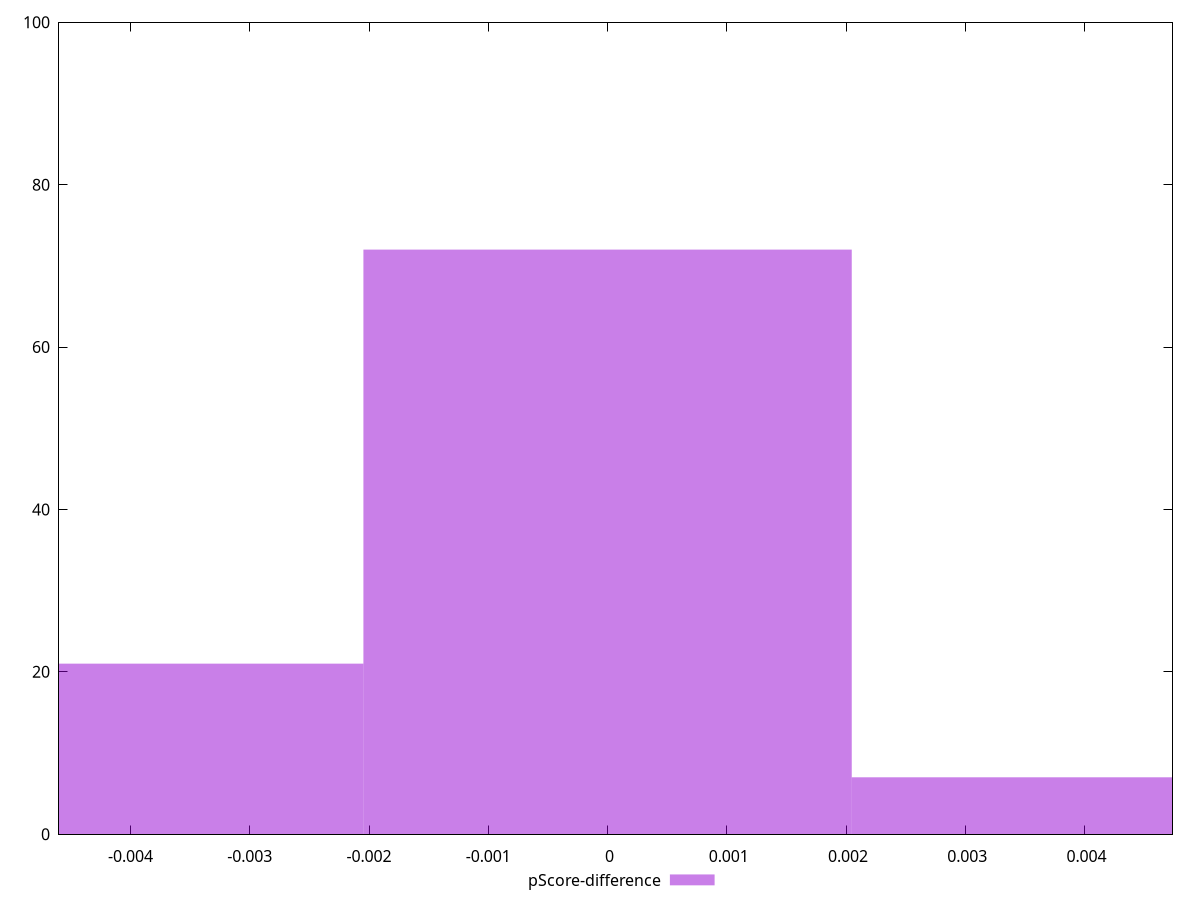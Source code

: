 reset

$pScoreDifference <<EOF
-0.00409541308985399 21
0 72
0.00409541308985399 7
EOF

set key outside below
set boxwidth 0.00409541308985399
set xrange [-0.004600649999906725:0.0047376836208941064]
set yrange [0:100]
set trange [0:100]
set style fill transparent solid 0.5 noborder
set terminal svg size 640, 490 enhanced background rgb 'white'
set output "report_00018_2021-02-10T15-25-16.877Z/first-contentful-paint/samples/pages+cached+noadtech+nomedia/pScore-difference/histogram.svg"

plot $pScoreDifference title "pScore-difference" with boxes

reset
